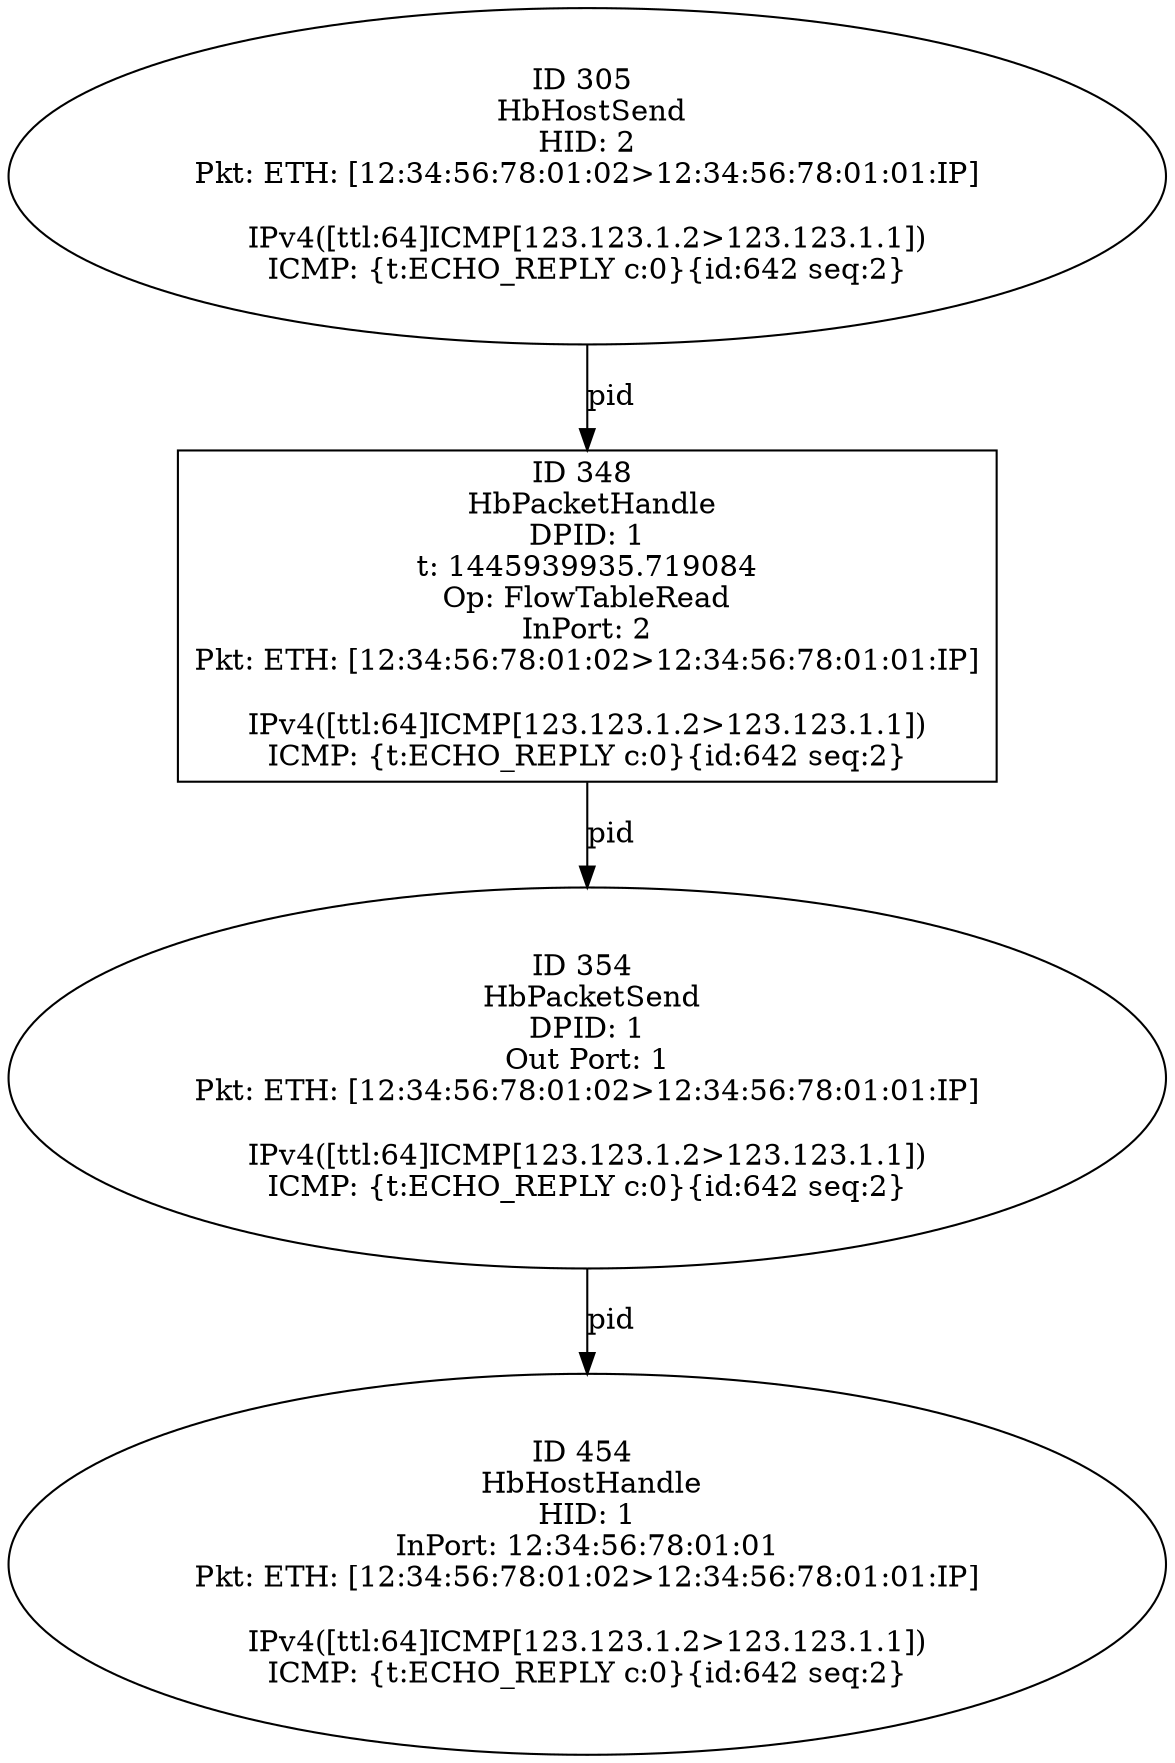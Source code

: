 strict digraph G {
305 [shape=oval, event=<hb_events.HbHostSend object at 0x107800490>, label="ID 305 
 HbHostSend
HID: 2
Pkt: ETH: [12:34:56:78:01:02>12:34:56:78:01:01:IP]

IPv4([ttl:64]ICMP[123.123.1.2>123.123.1.1])
ICMP: {t:ECHO_REPLY c:0}{id:642 seq:2}"];
354 [shape=oval, event=<hb_events.HbPacketSend object at 0x107814f90>, label="ID 354 
 HbPacketSend
DPID: 1
Out Port: 1
Pkt: ETH: [12:34:56:78:01:02>12:34:56:78:01:01:IP]

IPv4([ttl:64]ICMP[123.123.1.2>123.123.1.1])
ICMP: {t:ECHO_REPLY c:0}{id:642 seq:2}"];
348 [shape=box, event=<hb_events.HbPacketHandle object at 0x10780e7d0>, label="ID 348 
 HbPacketHandle
DPID: 1
t: 1445939935.719084
Op: FlowTableRead
InPort: 2
Pkt: ETH: [12:34:56:78:01:02>12:34:56:78:01:01:IP]

IPv4([ttl:64]ICMP[123.123.1.2>123.123.1.1])
ICMP: {t:ECHO_REPLY c:0}{id:642 seq:2}"];
454 [shape=oval, event=<hb_events.HbHostHandle object at 0x10786ff90>, label="ID 454 
 HbHostHandle
HID: 1
InPort: 12:34:56:78:01:01
Pkt: ETH: [12:34:56:78:01:02>12:34:56:78:01:01:IP]

IPv4([ttl:64]ICMP[123.123.1.2>123.123.1.1])
ICMP: {t:ECHO_REPLY c:0}{id:642 seq:2}"];
305 -> 348  [rel=pid, label=pid];
354 -> 454  [rel=pid, label=pid];
348 -> 354  [rel=pid, label=pid];
}
